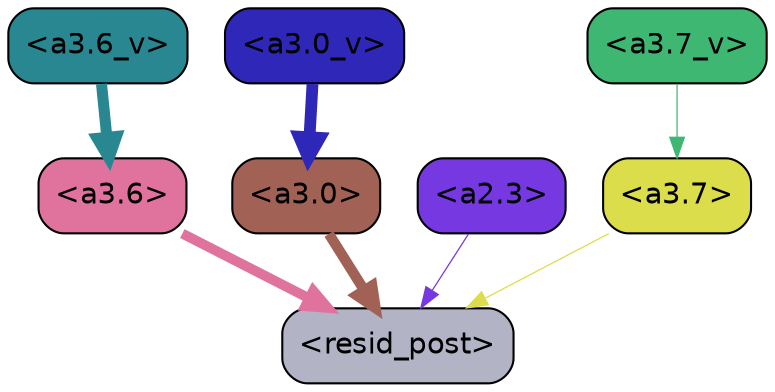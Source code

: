 strict digraph "" {
	graph [bgcolor=transparent,
		layout=dot,
		overlap=false,
		splines=true
	];
	"<a3.7>"	[color=black,
		fillcolor="#dcdd4b",
		fontname=Helvetica,
		shape=box,
		style="filled, rounded"];
	"<resid_post>"	[color=black,
		fillcolor="#b2b3c5",
		fontname=Helvetica,
		shape=box,
		style="filled, rounded"];
	"<a3.7>" -> "<resid_post>"	[color="#dcdd4b",
		penwidth=0.6];
	"<a3.6>"	[color=black,
		fillcolor="#e0739d",
		fontname=Helvetica,
		shape=box,
		style="filled, rounded"];
	"<a3.6>" -> "<resid_post>"	[color="#e0739d",
		penwidth=4.749041676521301];
	"<a3.0>"	[color=black,
		fillcolor="#a16255",
		fontname=Helvetica,
		shape=box,
		style="filled, rounded"];
	"<a3.0>" -> "<resid_post>"	[color="#a16255",
		penwidth=5.004215121269226];
	"<a2.3>"	[color=black,
		fillcolor="#7638e0",
		fontname=Helvetica,
		shape=box,
		style="filled, rounded"];
	"<a2.3>" -> "<resid_post>"	[color="#7638e0",
		penwidth=0.6];
	"<a3.7_v>"	[color=black,
		fillcolor="#3eb773",
		fontname=Helvetica,
		shape=box,
		style="filled, rounded"];
	"<a3.7_v>" -> "<a3.7>"	[color="#3eb773",
		penwidth=0.6];
	"<a3.6_v>"	[color=black,
		fillcolor="#288791",
		fontname=Helvetica,
		shape=box,
		style="filled, rounded"];
	"<a3.6_v>" -> "<a3.6>"	[color="#288791",
		penwidth=5.297133803367615];
	"<a3.0_v>"	[color=black,
		fillcolor="#2f27b8",
		fontname=Helvetica,
		shape=box,
		style="filled, rounded"];
	"<a3.0_v>" -> "<a3.0>"	[color="#2f27b8",
		penwidth=5.680712580680847];
}
